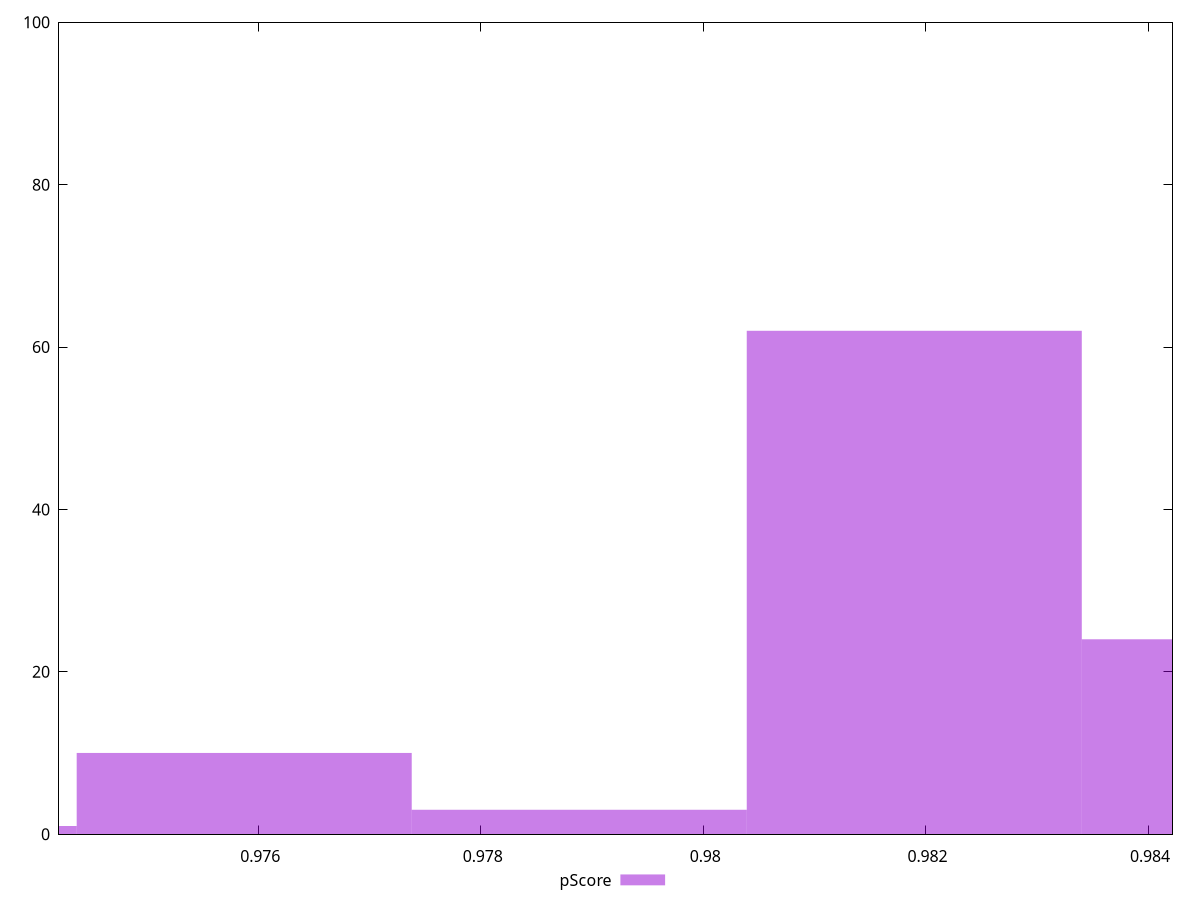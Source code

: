 reset

$pScore <<EOF
0.975874093577255 10
0.9818980077351392 62
0.9849099648140814 24
0.978886050656197 3
0.9728621364983128 1
EOF

set key outside below
set boxwidth 0.003011957078942145
set xrange [0.9742090796548524:0.984219478277748]
set yrange [0:100]
set trange [0:100]
set style fill transparent solid 0.5 noborder
set terminal svg size 640, 490 enhanced background rgb 'white'
set output "report_00009_2021-02-08T22-37-41.559Z/first-meaningful-paint/samples/pages+cached+noadtech+nomedia+nocss/pScore/histogram.svg"

plot $pScore title "pScore" with boxes

reset
